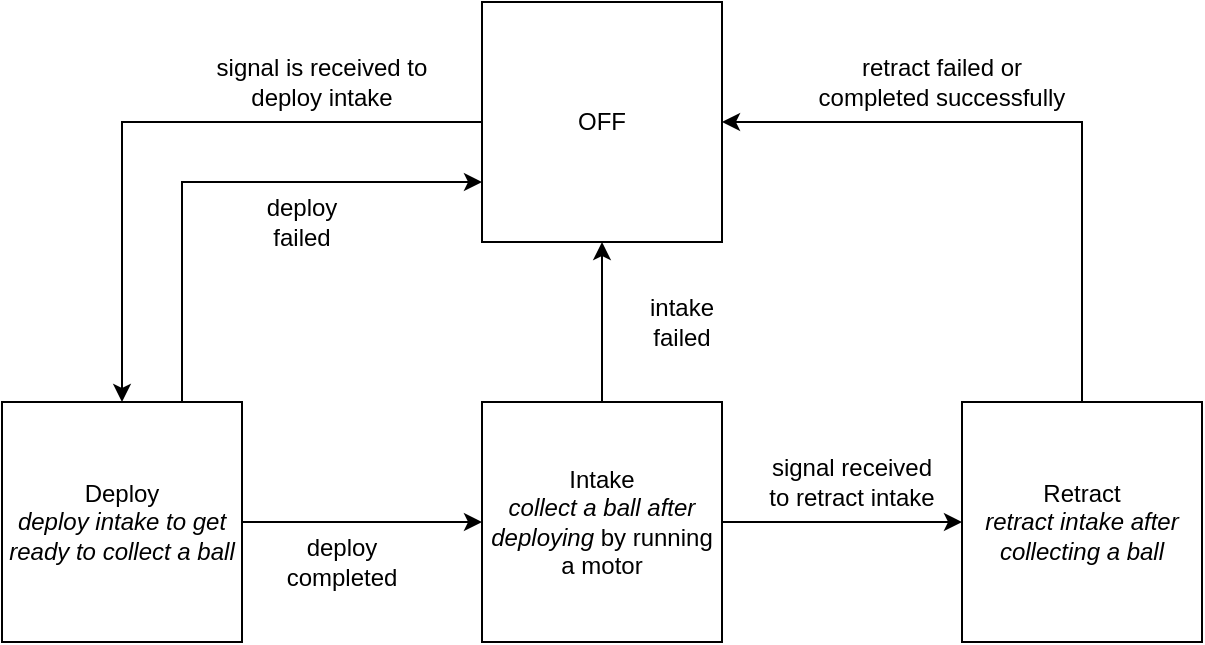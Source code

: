 <mxfile version="12.6.2" type="device"><diagram id="ZyvY61Ea-6amRnQfFygx" name="Page-1"><mxGraphModel dx="1422" dy="741" grid="1" gridSize="10" guides="1" tooltips="1" connect="1" arrows="1" fold="1" page="1" pageScale="1" pageWidth="850" pageHeight="1100" math="0" shadow="0"><root><mxCell id="0"/><mxCell id="1" parent="0"/><mxCell id="yuIDHR6wK7JNxwEqmGHh-8" style="edgeStyle=orthogonalEdgeStyle;rounded=0;orthogonalLoop=1;jettySize=auto;html=1;exitX=0;exitY=0.5;exitDx=0;exitDy=0;entryX=0.5;entryY=0;entryDx=0;entryDy=0;" edge="1" parent="1" source="yuIDHR6wK7JNxwEqmGHh-1" target="yuIDHR6wK7JNxwEqmGHh-3"><mxGeometry relative="1" as="geometry"/></mxCell><mxCell id="yuIDHR6wK7JNxwEqmGHh-1" value="OFF" style="rounded=0;whiteSpace=wrap;html=1;" vertex="1" parent="1"><mxGeometry x="360" y="80" width="120" height="120" as="geometry"/></mxCell><mxCell id="yuIDHR6wK7JNxwEqmGHh-5" style="edgeStyle=orthogonalEdgeStyle;rounded=0;orthogonalLoop=1;jettySize=auto;html=1;entryX=0.5;entryY=1;entryDx=0;entryDy=0;" edge="1" parent="1" source="yuIDHR6wK7JNxwEqmGHh-2" target="yuIDHR6wK7JNxwEqmGHh-1"><mxGeometry relative="1" as="geometry"/></mxCell><mxCell id="yuIDHR6wK7JNxwEqmGHh-10" style="edgeStyle=orthogonalEdgeStyle;rounded=0;orthogonalLoop=1;jettySize=auto;html=1;exitX=1;exitY=0.5;exitDx=0;exitDy=0;entryX=0;entryY=0.5;entryDx=0;entryDy=0;" edge="1" parent="1" source="yuIDHR6wK7JNxwEqmGHh-2" target="yuIDHR6wK7JNxwEqmGHh-4"><mxGeometry relative="1" as="geometry"/></mxCell><mxCell id="yuIDHR6wK7JNxwEqmGHh-2" value="&lt;div&gt;Intake&lt;/div&gt;&lt;i&gt;collect a ball after deploying&lt;/i&gt; by running a motor" style="rounded=0;whiteSpace=wrap;html=1;" vertex="1" parent="1"><mxGeometry x="360" y="280" width="120" height="120" as="geometry"/></mxCell><mxCell id="yuIDHR6wK7JNxwEqmGHh-6" style="edgeStyle=orthogonalEdgeStyle;rounded=0;orthogonalLoop=1;jettySize=auto;html=1;exitX=0.75;exitY=0;exitDx=0;exitDy=0;entryX=0;entryY=0.75;entryDx=0;entryDy=0;" edge="1" parent="1" source="yuIDHR6wK7JNxwEqmGHh-3" target="yuIDHR6wK7JNxwEqmGHh-1"><mxGeometry relative="1" as="geometry"/></mxCell><mxCell id="yuIDHR6wK7JNxwEqmGHh-9" style="edgeStyle=orthogonalEdgeStyle;rounded=0;orthogonalLoop=1;jettySize=auto;html=1;exitX=1;exitY=0.5;exitDx=0;exitDy=0;entryX=0;entryY=0.5;entryDx=0;entryDy=0;" edge="1" parent="1" source="yuIDHR6wK7JNxwEqmGHh-3" target="yuIDHR6wK7JNxwEqmGHh-2"><mxGeometry relative="1" as="geometry"/></mxCell><mxCell id="yuIDHR6wK7JNxwEqmGHh-3" value="&lt;div&gt;Deploy&lt;/div&gt;&lt;i&gt;deploy intake to get ready to collect a ball&lt;/i&gt;" style="rounded=0;whiteSpace=wrap;html=1;" vertex="1" parent="1"><mxGeometry x="120" y="280" width="120" height="120" as="geometry"/></mxCell><mxCell id="yuIDHR6wK7JNxwEqmGHh-7" style="edgeStyle=orthogonalEdgeStyle;rounded=0;orthogonalLoop=1;jettySize=auto;html=1;exitX=0.5;exitY=0;exitDx=0;exitDy=0;entryX=1;entryY=0.5;entryDx=0;entryDy=0;" edge="1" parent="1" source="yuIDHR6wK7JNxwEqmGHh-4" target="yuIDHR6wK7JNxwEqmGHh-1"><mxGeometry relative="1" as="geometry"/></mxCell><mxCell id="yuIDHR6wK7JNxwEqmGHh-4" value="&lt;div&gt;Retract&lt;/div&gt;&lt;i&gt;retract intake after collecting a ball&lt;/i&gt;" style="rounded=0;whiteSpace=wrap;html=1;" vertex="1" parent="1"><mxGeometry x="600" y="280" width="120" height="120" as="geometry"/></mxCell><mxCell id="yuIDHR6wK7JNxwEqmGHh-11" value="signal is received to deploy intake" style="text;html=1;strokeColor=none;fillColor=none;align=center;verticalAlign=middle;whiteSpace=wrap;rounded=0;" vertex="1" parent="1"><mxGeometry x="220" y="110" width="120" height="20" as="geometry"/></mxCell><mxCell id="yuIDHR6wK7JNxwEqmGHh-13" value="deploy failed" style="text;html=1;strokeColor=none;fillColor=none;align=center;verticalAlign=middle;whiteSpace=wrap;rounded=0;" vertex="1" parent="1"><mxGeometry x="250" y="180" width="40" height="20" as="geometry"/></mxCell><mxCell id="yuIDHR6wK7JNxwEqmGHh-14" value="intake failed" style="text;html=1;strokeColor=none;fillColor=none;align=center;verticalAlign=middle;whiteSpace=wrap;rounded=0;" vertex="1" parent="1"><mxGeometry x="440" y="230" width="40" height="20" as="geometry"/></mxCell><mxCell id="yuIDHR6wK7JNxwEqmGHh-15" value="deploy completed" style="text;html=1;strokeColor=none;fillColor=none;align=center;verticalAlign=middle;whiteSpace=wrap;rounded=0;" vertex="1" parent="1"><mxGeometry x="270" y="350" width="40" height="20" as="geometry"/></mxCell><mxCell id="yuIDHR6wK7JNxwEqmGHh-16" value="retract failed or completed successfully" style="text;html=1;strokeColor=none;fillColor=none;align=center;verticalAlign=middle;whiteSpace=wrap;rounded=0;" vertex="1" parent="1"><mxGeometry x="520" y="110" width="140" height="20" as="geometry"/></mxCell><mxCell id="yuIDHR6wK7JNxwEqmGHh-18" value="signal received to retract intake" style="text;html=1;strokeColor=none;fillColor=none;align=center;verticalAlign=middle;whiteSpace=wrap;rounded=0;" vertex="1" parent="1"><mxGeometry x="500" y="310" width="90" height="20" as="geometry"/></mxCell></root></mxGraphModel></diagram></mxfile>